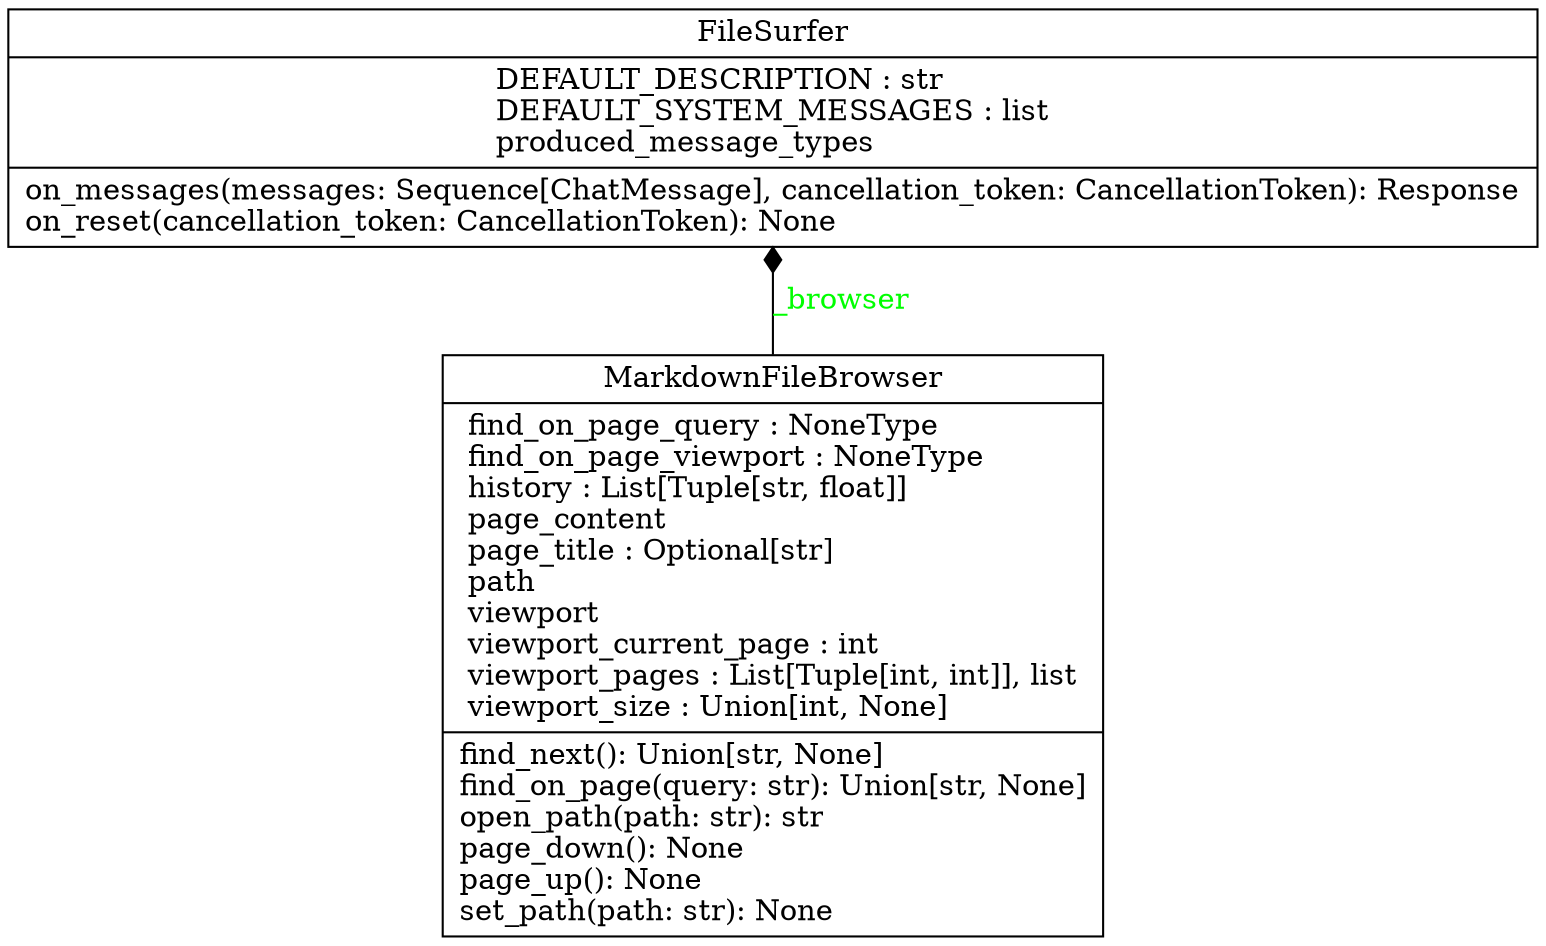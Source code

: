 digraph "classes_autogen_agentchat" {
rankdir=BT
charset="utf-8"
"file_surfer._file_surfer.FileSurfer" [color="black", fontcolor="black", label=<{FileSurfer|DEFAULT_DESCRIPTION : str<br ALIGN="LEFT"/>DEFAULT_SYSTEM_MESSAGES : list<br ALIGN="LEFT"/>produced_message_types<br ALIGN="LEFT"/>|on_messages(messages: Sequence[ChatMessage], cancellation_token: CancellationToken): Response<br ALIGN="LEFT"/>on_reset(cancellation_token: CancellationToken): None<br ALIGN="LEFT"/>}>, shape="record", style="solid"];
"file_surfer._markdown_file_browser.MarkdownFileBrowser" [color="black", fontcolor="black", label=<{MarkdownFileBrowser|find_on_page_query : NoneType<br ALIGN="LEFT"/>find_on_page_viewport : NoneType<br ALIGN="LEFT"/>history : List[Tuple[str, float]]<br ALIGN="LEFT"/>page_content<br ALIGN="LEFT"/>page_title : Optional[str]<br ALIGN="LEFT"/>path<br ALIGN="LEFT"/>viewport<br ALIGN="LEFT"/>viewport_current_page : int<br ALIGN="LEFT"/>viewport_pages : List[Tuple[int, int]], list<br ALIGN="LEFT"/>viewport_size : Union[int, None]<br ALIGN="LEFT"/>|find_next(): Union[str, None]<br ALIGN="LEFT"/>find_on_page(query: str): Union[str, None]<br ALIGN="LEFT"/>open_path(path: str): str<br ALIGN="LEFT"/>page_down(): None<br ALIGN="LEFT"/>page_up(): None<br ALIGN="LEFT"/>set_path(path: str): None<br ALIGN="LEFT"/>}>, shape="record", style="solid"];
"file_surfer._markdown_file_browser.MarkdownFileBrowser" -> "file_surfer._file_surfer.FileSurfer" [arrowhead="diamond", arrowtail="none", fontcolor="green", label="_browser", style="solid"];
}

